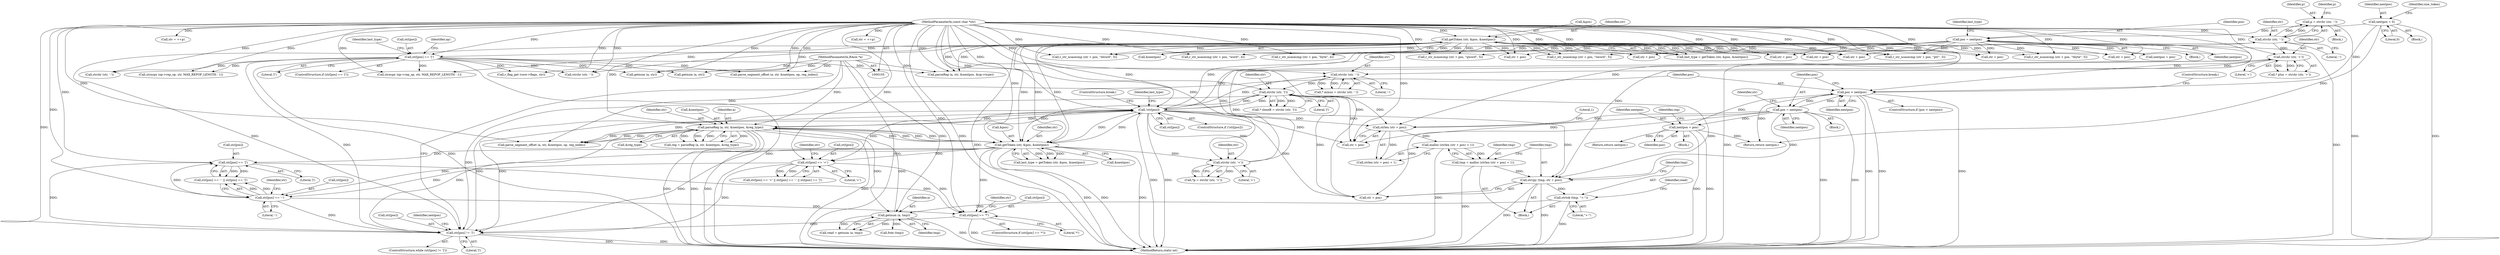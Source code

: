 digraph "0_radare2_9b46d38dd3c4de6048a488b655c7319f845af185@API" {
"1000610" [label="(Call,p = strchr (str, '-'))"];
"1000612" [label="(Call,strchr (str, '-'))"];
"1000598" [label="(Call,strchr (str, '+'))"];
"1000377" [label="(Call,!str[pos])"];
"1000489" [label="(Call,parseReg (a, str, &nextpos, &reg_type))"];
"1000682" [label="(Call,getnum (a, tmp))"];
"1000106" [label="(MethodParameterIn,RAsm *a)"];
"1000676" [label="(Call,strtok (tmp, \"+-\"))"];
"1000671" [label="(Call,strcpy (tmp, str + pos))"];
"1000662" [label="(Call,tmp = malloc (strlen (str + pos) + 1))"];
"1000664" [label="(Call,malloc (strlen (str + pos) + 1))"];
"1000666" [label="(Call,strlen (str + pos))"];
"1000639" [label="(Call,strchr (str, ']'))"];
"1000633" [label="(Call,strchr (str, '-'))"];
"1000627" [label="(Call,strchr (str, '+'))"];
"1000107" [label="(MethodParameterIn,const char *str)"];
"1000373" [label="(Call,pos = nextpos)"];
"1000368" [label="(Call,pos > nextpos)"];
"1000137" [label="(Call,pos = nextpos)"];
"1000113" [label="(Call,nextpos = 0)"];
"1000484" [label="(Call,nextpos = pos)"];
"1000385" [label="(Call,getToken (str, &pos, &nextpos))"];
"1000142" [label="(Call,getToken (str, &pos, &nextpos))"];
"1000361" [label="(Call,str[pos] != ']')"];
"1000409" [label="(Call,str[pos] == ']')"];
"1000404" [label="(Call,str[pos] == '-')"];
"1000398" [label="(Call,str[pos] == '+')"];
"1000458" [label="(Call,str[pos] == '*')"];
"1000314" [label="(Call,str[pos] == '[')"];
"1000641" [label="(Literal,']')"];
"1000404" [label="(Call,str[pos] == '-')"];
"1000484" [label="(Call,nextpos = pos)"];
"1000640" [label="(Identifier,str)"];
"1000142" [label="(Call,getToken (str, &pos, &nextpos))"];
"1000409" [label="(Call,str[pos] == ']')"];
"1000363" [label="(Identifier,str)"];
"1000140" [label="(Call,last_type = getToken (str, &pos, &nextpos))"];
"1000637" [label="(Call,* closeB = strchr (str, ']'))"];
"1000314" [label="(Call,str[pos] == '[')"];
"1000613" [label="(Identifier,str)"];
"1000708" [label="(Call,strncpy (op->rep_op, str, MAX_REPOP_LENGTH - 1))"];
"1000932" [label="(Return,return nextpos;)"];
"1000462" [label="(Literal,'*')"];
"1000386" [label="(Identifier,str)"];
"1000909" [label="(Call,strchr (str, '-'))"];
"1000672" [label="(Identifier,tmp)"];
"1000614" [label="(Literal,'-')"];
"1000150" [label="(Call,r_str_ncasecmp (str + pos, \"ptr\", 3))"];
"1000411" [label="(Identifier,str)"];
"1000370" [label="(Identifier,nextpos)"];
"1000106" [label="(MethodParameterIn,RAsm *a)"];
"1000858" [label="(Call,str = ++p)"];
"1000458" [label="(Call,str[pos] == '*')"];
"1000378" [label="(Call,str[pos])"];
"1000846" [label="(Call,strchr (str, '-'))"];
"1000413" [label="(Literal,']')"];
"1000486" [label="(Identifier,pos)"];
"1000212" [label="(Call,str + pos)"];
"1000318" [label="(Literal,'[')"];
"1000236" [label="(Call,r_str_ncasecmp (str + pos, \"qword\", 5))"];
"1000610" [label="(Call,p = strchr (str, '-'))"];
"1000114" [label="(Identifier,nextpos)"];
"1000488" [label="(Identifier,reg)"];
"1000684" [label="(Identifier,tmp)"];
"1000696" [label="(Call,nextpos = pos)"];
"1000385" [label="(Call,getToken (str, &pos, &nextpos))"];
"1000929" [label="(Call,getnum (a, str))"];
"1000141" [label="(Identifier,last_type)"];
"1000162" [label="(Call,str + pos)"];
"1000408" [label="(Literal,'-')"];
"1000673" [label="(Call,str + pos)"];
"1000405" [label="(Call,str[pos])"];
"1000375" [label="(Identifier,nextpos)"];
"1000261" [label="(Call,r_str_ncasecmp (str + pos, \"oword\", 5))"];
"1000491" [label="(Identifier,str)"];
"1000627" [label="(Call,strchr (str, '+'))"];
"1000469" [label="(Block,)"];
"1000670" [label="(Literal,1)"];
"1000685" [label="(Call,free (tmp))"];
"1000366" [label="(Block,)"];
"1000683" [label="(Identifier,a)"];
"1000376" [label="(ControlStructure,if (!str[pos]))"];
"1000639" [label="(Call,strchr (str, ']'))"];
"1000489" [label="(Call,parseReg (a, str, &nextpos, &reg_type))"];
"1000633" [label="(Call,strchr (str, '-'))"];
"1000678" [label="(Literal,\"+-\")"];
"1000662" [label="(Call,tmp = malloc (strlen (str + pos) + 1))"];
"1000137" [label="(Call,pos = nextpos)"];
"1000612" [label="(Call,strchr (str, '-'))"];
"1000771" [label="(Call,parse_segment_offset (a, str, &nextpos, op, reg_index))"];
"1000143" [label="(Identifier,str)"];
"1000459" [label="(Call,str[pos])"];
"1000682" [label="(Call,getnum (a, tmp))"];
"1000666" [label="(Call,strlen (str + pos))"];
"1000600" [label="(Literal,'+')"];
"1000631" [label="(Call,* minus = strchr (str, '-'))"];
"1000262" [label="(Call,str + pos)"];
"1000635" [label="(Literal,'-')"];
"1000921" [label="(Call,str = ++p)"];
"1000365" [label="(Literal,']')"];
"1000362" [label="(Call,str[pos])"];
"1000373" [label="(Call,pos = nextpos)"];
"1000138" [label="(Identifier,pos)"];
"1000237" [label="(Call,str + pos)"];
"1000119" [label="(Identifier,size_token)"];
"1000554" [label="(Call,parse_segment_offset (a, str, &nextpos, op, reg_index))"];
"1000457" [label="(ControlStructure,if (str[pos] == '*'))"];
"1000832" [label="(Call,r_flag_get (core->flags, str))"];
"1000110" [label="(Block,)"];
"1000315" [label="(Call,str[pos])"];
"1000323" [label="(Identifier,op)"];
"1000634" [label="(Identifier,str)"];
"1000387" [label="(Call,&pos)"];
"1000374" [label="(Identifier,pos)"];
"1000598" [label="(Call,strchr (str, '+'))"];
"1000151" [label="(Call,str + pos)"];
"1000113" [label="(Call,nextpos = 0)"];
"1000671" [label="(Call,strcpy (tmp, str + pos))"];
"1000397" [label="(Call,str[pos] == '+' || str[pos] == '-' || str[pos] == ']')"];
"1000383" [label="(Call,last_type = getToken (str, &pos, &nextpos))"];
"1000382" [label="(ControlStructure,break;)"];
"1000107" [label="(MethodParameterIn,const char *str)"];
"1000494" [label="(Call,&reg_type)"];
"1000287" [label="(Call,str + pos)"];
"1000211" [label="(Call,r_str_ncasecmp (str + pos, \"dword\", 5))"];
"1000731" [label="(Call,parseReg (a, str, &nextpos, &op->type))"];
"1000665" [label="(Call,strlen (str + pos) + 1)"];
"1000492" [label="(Call,&nextpos)"];
"1000367" [label="(ControlStructure,if (pos > nextpos))"];
"1000187" [label="(Call,str + pos)"];
"1000933" [label="(Identifier,nextpos)"];
"1000360" [label="(ControlStructure,while (str[pos] != ']'))"];
"1000286" [label="(Call,r_str_ncasecmp (str + pos, \"tbyte\", 5))"];
"1000487" [label="(Call,reg = parseReg (a, str, &nextpos, &reg_type))"];
"1000664" [label="(Call,malloc (strlen (str + pos) + 1))"];
"1000611" [label="(Identifier,p)"];
"1000146" [label="(Call,&nextpos)"];
"1000403" [label="(Call,str[pos] == '-' || str[pos] == ']')"];
"1000866" [label="(Call,getnum (a, str))"];
"1000693" [label="(Identifier,last_type)"];
"1000490" [label="(Identifier,a)"];
"1000361" [label="(Call,str[pos] != ']')"];
"1000594" [label="(Block,)"];
"1000399" [label="(Call,str[pos])"];
"1000372" [label="(ControlStructure,break;)"];
"1000144" [label="(Call,&pos)"];
"1000680" [label="(Call,read = getnum (a, tmp))"];
"1000384" [label="(Identifier,last_type)"];
"1000609" [label="(Block,)"];
"1000369" [label="(Identifier,pos)"];
"1000681" [label="(Identifier,read)"];
"1000877" [label="(Call,strncpy (op->rep_op, str, MAX_REPOP_LENGTH - 1))"];
"1000667" [label="(Call,str + pos)"];
"1000115" [label="(Literal,0)"];
"1000186" [label="(Call,r_str_ncasecmp (str + pos, \"word\", 4))"];
"1000136" [label="(Block,)"];
"1000161" [label="(Call,r_str_ncasecmp (str + pos, \"byte\", 4))"];
"1000596" [label="(Call,*p = strchr (str, '+'))"];
"1000628" [label="(Identifier,str)"];
"1000377" [label="(Call,!str[pos])"];
"1000406" [label="(Identifier,str)"];
"1000934" [label="(MethodReturn,static int)"];
"1000485" [label="(Identifier,nextpos)"];
"1000313" [label="(ControlStructure,if (str[pos] == '['))"];
"1000629" [label="(Literal,'+')"];
"1000663" [label="(Identifier,tmp)"];
"1000398" [label="(Call,str[pos] == '+')"];
"1000561" [label="(Return,return nextpos;)"];
"1000139" [label="(Identifier,nextpos)"];
"1000677" [label="(Identifier,tmp)"];
"1000410" [label="(Call,str[pos])"];
"1000599" [label="(Identifier,str)"];
"1000616" [label="(Identifier,p)"];
"1000676" [label="(Call,strtok (tmp, \"+-\"))"];
"1000389" [label="(Call,&nextpos)"];
"1000402" [label="(Literal,'+')"];
"1000625" [label="(Call,* plus = strchr (str, '+'))"];
"1000379" [label="(Identifier,str)"];
"1000368" [label="(Call,pos > nextpos)"];
"1000610" -> "1000609"  [label="AST: "];
"1000610" -> "1000612"  [label="CFG: "];
"1000611" -> "1000610"  [label="AST: "];
"1000612" -> "1000610"  [label="AST: "];
"1000616" -> "1000610"  [label="CFG: "];
"1000610" -> "1000934"  [label="DDG: "];
"1000612" -> "1000610"  [label="DDG: "];
"1000612" -> "1000610"  [label="DDG: "];
"1000612" -> "1000614"  [label="CFG: "];
"1000613" -> "1000612"  [label="AST: "];
"1000614" -> "1000612"  [label="AST: "];
"1000598" -> "1000612"  [label="DDG: "];
"1000377" -> "1000612"  [label="DDG: "];
"1000107" -> "1000612"  [label="DDG: "];
"1000612" -> "1000627"  [label="DDG: "];
"1000598" -> "1000596"  [label="AST: "];
"1000598" -> "1000600"  [label="CFG: "];
"1000599" -> "1000598"  [label="AST: "];
"1000600" -> "1000598"  [label="AST: "];
"1000596" -> "1000598"  [label="CFG: "];
"1000598" -> "1000596"  [label="DDG: "];
"1000598" -> "1000596"  [label="DDG: "];
"1000377" -> "1000598"  [label="DDG: "];
"1000385" -> "1000598"  [label="DDG: "];
"1000107" -> "1000598"  [label="DDG: "];
"1000598" -> "1000627"  [label="DDG: "];
"1000377" -> "1000376"  [label="AST: "];
"1000377" -> "1000378"  [label="CFG: "];
"1000378" -> "1000377"  [label="AST: "];
"1000382" -> "1000377"  [label="CFG: "];
"1000384" -> "1000377"  [label="CFG: "];
"1000377" -> "1000934"  [label="DDG: "];
"1000377" -> "1000934"  [label="DDG: "];
"1000377" -> "1000361"  [label="DDG: "];
"1000489" -> "1000377"  [label="DDG: "];
"1000385" -> "1000377"  [label="DDG: "];
"1000361" -> "1000377"  [label="DDG: "];
"1000107" -> "1000377"  [label="DDG: "];
"1000142" -> "1000377"  [label="DDG: "];
"1000639" -> "1000377"  [label="DDG: "];
"1000377" -> "1000385"  [label="DDG: "];
"1000377" -> "1000398"  [label="DDG: "];
"1000377" -> "1000489"  [label="DDG: "];
"1000377" -> "1000554"  [label="DDG: "];
"1000377" -> "1000627"  [label="DDG: "];
"1000377" -> "1000633"  [label="DDG: "];
"1000377" -> "1000639"  [label="DDG: "];
"1000377" -> "1000666"  [label="DDG: "];
"1000377" -> "1000667"  [label="DDG: "];
"1000377" -> "1000671"  [label="DDG: "];
"1000377" -> "1000673"  [label="DDG: "];
"1000489" -> "1000487"  [label="AST: "];
"1000489" -> "1000494"  [label="CFG: "];
"1000490" -> "1000489"  [label="AST: "];
"1000491" -> "1000489"  [label="AST: "];
"1000492" -> "1000489"  [label="AST: "];
"1000494" -> "1000489"  [label="AST: "];
"1000487" -> "1000489"  [label="CFG: "];
"1000489" -> "1000934"  [label="DDG: "];
"1000489" -> "1000934"  [label="DDG: "];
"1000489" -> "1000934"  [label="DDG: "];
"1000489" -> "1000934"  [label="DDG: "];
"1000489" -> "1000361"  [label="DDG: "];
"1000489" -> "1000385"  [label="DDG: "];
"1000489" -> "1000385"  [label="DDG: "];
"1000489" -> "1000487"  [label="DDG: "];
"1000489" -> "1000487"  [label="DDG: "];
"1000489" -> "1000487"  [label="DDG: "];
"1000489" -> "1000487"  [label="DDG: "];
"1000682" -> "1000489"  [label="DDG: "];
"1000106" -> "1000489"  [label="DDG: "];
"1000385" -> "1000489"  [label="DDG: "];
"1000385" -> "1000489"  [label="DDG: "];
"1000107" -> "1000489"  [label="DDG: "];
"1000489" -> "1000554"  [label="DDG: "];
"1000489" -> "1000554"  [label="DDG: "];
"1000489" -> "1000554"  [label="DDG: "];
"1000489" -> "1000682"  [label="DDG: "];
"1000682" -> "1000680"  [label="AST: "];
"1000682" -> "1000684"  [label="CFG: "];
"1000683" -> "1000682"  [label="AST: "];
"1000684" -> "1000682"  [label="AST: "];
"1000680" -> "1000682"  [label="CFG: "];
"1000682" -> "1000934"  [label="DDG: "];
"1000682" -> "1000680"  [label="DDG: "];
"1000682" -> "1000680"  [label="DDG: "];
"1000106" -> "1000682"  [label="DDG: "];
"1000676" -> "1000682"  [label="DDG: "];
"1000682" -> "1000685"  [label="DDG: "];
"1000106" -> "1000105"  [label="AST: "];
"1000106" -> "1000934"  [label="DDG: "];
"1000106" -> "1000554"  [label="DDG: "];
"1000106" -> "1000731"  [label="DDG: "];
"1000106" -> "1000771"  [label="DDG: "];
"1000106" -> "1000866"  [label="DDG: "];
"1000106" -> "1000929"  [label="DDG: "];
"1000676" -> "1000594"  [label="AST: "];
"1000676" -> "1000678"  [label="CFG: "];
"1000677" -> "1000676"  [label="AST: "];
"1000678" -> "1000676"  [label="AST: "];
"1000681" -> "1000676"  [label="CFG: "];
"1000676" -> "1000934"  [label="DDG: "];
"1000671" -> "1000676"  [label="DDG: "];
"1000671" -> "1000594"  [label="AST: "];
"1000671" -> "1000673"  [label="CFG: "];
"1000672" -> "1000671"  [label="AST: "];
"1000673" -> "1000671"  [label="AST: "];
"1000677" -> "1000671"  [label="CFG: "];
"1000671" -> "1000934"  [label="DDG: "];
"1000671" -> "1000934"  [label="DDG: "];
"1000662" -> "1000671"  [label="DDG: "];
"1000107" -> "1000671"  [label="DDG: "];
"1000639" -> "1000671"  [label="DDG: "];
"1000373" -> "1000671"  [label="DDG: "];
"1000662" -> "1000594"  [label="AST: "];
"1000662" -> "1000664"  [label="CFG: "];
"1000663" -> "1000662"  [label="AST: "];
"1000664" -> "1000662"  [label="AST: "];
"1000672" -> "1000662"  [label="CFG: "];
"1000662" -> "1000934"  [label="DDG: "];
"1000664" -> "1000662"  [label="DDG: "];
"1000664" -> "1000665"  [label="CFG: "];
"1000665" -> "1000664"  [label="AST: "];
"1000664" -> "1000934"  [label="DDG: "];
"1000666" -> "1000664"  [label="DDG: "];
"1000666" -> "1000665"  [label="AST: "];
"1000666" -> "1000667"  [label="CFG: "];
"1000667" -> "1000666"  [label="AST: "];
"1000670" -> "1000666"  [label="CFG: "];
"1000666" -> "1000665"  [label="DDG: "];
"1000639" -> "1000666"  [label="DDG: "];
"1000107" -> "1000666"  [label="DDG: "];
"1000373" -> "1000666"  [label="DDG: "];
"1000639" -> "1000637"  [label="AST: "];
"1000639" -> "1000641"  [label="CFG: "];
"1000640" -> "1000639"  [label="AST: "];
"1000641" -> "1000639"  [label="AST: "];
"1000637" -> "1000639"  [label="CFG: "];
"1000639" -> "1000361"  [label="DDG: "];
"1000639" -> "1000385"  [label="DDG: "];
"1000639" -> "1000637"  [label="DDG: "];
"1000639" -> "1000637"  [label="DDG: "];
"1000633" -> "1000639"  [label="DDG: "];
"1000107" -> "1000639"  [label="DDG: "];
"1000639" -> "1000667"  [label="DDG: "];
"1000639" -> "1000673"  [label="DDG: "];
"1000633" -> "1000631"  [label="AST: "];
"1000633" -> "1000635"  [label="CFG: "];
"1000634" -> "1000633"  [label="AST: "];
"1000635" -> "1000633"  [label="AST: "];
"1000631" -> "1000633"  [label="CFG: "];
"1000633" -> "1000631"  [label="DDG: "];
"1000633" -> "1000631"  [label="DDG: "];
"1000627" -> "1000633"  [label="DDG: "];
"1000107" -> "1000633"  [label="DDG: "];
"1000627" -> "1000625"  [label="AST: "];
"1000627" -> "1000629"  [label="CFG: "];
"1000628" -> "1000627"  [label="AST: "];
"1000629" -> "1000627"  [label="AST: "];
"1000625" -> "1000627"  [label="CFG: "];
"1000627" -> "1000625"  [label="DDG: "];
"1000627" -> "1000625"  [label="DDG: "];
"1000107" -> "1000627"  [label="DDG: "];
"1000107" -> "1000105"  [label="AST: "];
"1000107" -> "1000934"  [label="DDG: "];
"1000107" -> "1000142"  [label="DDG: "];
"1000107" -> "1000150"  [label="DDG: "];
"1000107" -> "1000151"  [label="DDG: "];
"1000107" -> "1000161"  [label="DDG: "];
"1000107" -> "1000162"  [label="DDG: "];
"1000107" -> "1000186"  [label="DDG: "];
"1000107" -> "1000187"  [label="DDG: "];
"1000107" -> "1000211"  [label="DDG: "];
"1000107" -> "1000212"  [label="DDG: "];
"1000107" -> "1000236"  [label="DDG: "];
"1000107" -> "1000237"  [label="DDG: "];
"1000107" -> "1000261"  [label="DDG: "];
"1000107" -> "1000262"  [label="DDG: "];
"1000107" -> "1000286"  [label="DDG: "];
"1000107" -> "1000287"  [label="DDG: "];
"1000107" -> "1000314"  [label="DDG: "];
"1000107" -> "1000361"  [label="DDG: "];
"1000107" -> "1000385"  [label="DDG: "];
"1000107" -> "1000398"  [label="DDG: "];
"1000107" -> "1000404"  [label="DDG: "];
"1000107" -> "1000409"  [label="DDG: "];
"1000107" -> "1000458"  [label="DDG: "];
"1000107" -> "1000554"  [label="DDG: "];
"1000107" -> "1000667"  [label="DDG: "];
"1000107" -> "1000673"  [label="DDG: "];
"1000107" -> "1000708"  [label="DDG: "];
"1000107" -> "1000731"  [label="DDG: "];
"1000107" -> "1000771"  [label="DDG: "];
"1000107" -> "1000832"  [label="DDG: "];
"1000107" -> "1000846"  [label="DDG: "];
"1000107" -> "1000858"  [label="DDG: "];
"1000107" -> "1000866"  [label="DDG: "];
"1000107" -> "1000877"  [label="DDG: "];
"1000107" -> "1000909"  [label="DDG: "];
"1000107" -> "1000921"  [label="DDG: "];
"1000107" -> "1000929"  [label="DDG: "];
"1000373" -> "1000366"  [label="AST: "];
"1000373" -> "1000375"  [label="CFG: "];
"1000374" -> "1000373"  [label="AST: "];
"1000375" -> "1000373"  [label="AST: "];
"1000379" -> "1000373"  [label="CFG: "];
"1000373" -> "1000934"  [label="DDG: "];
"1000373" -> "1000934"  [label="DDG: "];
"1000373" -> "1000368"  [label="DDG: "];
"1000368" -> "1000373"  [label="DDG: "];
"1000373" -> "1000484"  [label="DDG: "];
"1000373" -> "1000667"  [label="DDG: "];
"1000373" -> "1000673"  [label="DDG: "];
"1000368" -> "1000367"  [label="AST: "];
"1000368" -> "1000370"  [label="CFG: "];
"1000369" -> "1000368"  [label="AST: "];
"1000370" -> "1000368"  [label="AST: "];
"1000372" -> "1000368"  [label="CFG: "];
"1000374" -> "1000368"  [label="CFG: "];
"1000368" -> "1000934"  [label="DDG: "];
"1000368" -> "1000934"  [label="DDG: "];
"1000368" -> "1000934"  [label="DDG: "];
"1000137" -> "1000368"  [label="DDG: "];
"1000113" -> "1000368"  [label="DDG: "];
"1000484" -> "1000368"  [label="DDG: "];
"1000368" -> "1000932"  [label="DDG: "];
"1000137" -> "1000136"  [label="AST: "];
"1000137" -> "1000139"  [label="CFG: "];
"1000138" -> "1000137"  [label="AST: "];
"1000139" -> "1000137"  [label="AST: "];
"1000141" -> "1000137"  [label="CFG: "];
"1000137" -> "1000934"  [label="DDG: "];
"1000113" -> "1000137"  [label="DDG: "];
"1000137" -> "1000150"  [label="DDG: "];
"1000137" -> "1000151"  [label="DDG: "];
"1000137" -> "1000161"  [label="DDG: "];
"1000137" -> "1000162"  [label="DDG: "];
"1000137" -> "1000186"  [label="DDG: "];
"1000137" -> "1000187"  [label="DDG: "];
"1000137" -> "1000211"  [label="DDG: "];
"1000137" -> "1000212"  [label="DDG: "];
"1000137" -> "1000236"  [label="DDG: "];
"1000137" -> "1000237"  [label="DDG: "];
"1000137" -> "1000261"  [label="DDG: "];
"1000137" -> "1000262"  [label="DDG: "];
"1000137" -> "1000286"  [label="DDG: "];
"1000137" -> "1000287"  [label="DDG: "];
"1000137" -> "1000696"  [label="DDG: "];
"1000113" -> "1000110"  [label="AST: "];
"1000113" -> "1000115"  [label="CFG: "];
"1000114" -> "1000113"  [label="AST: "];
"1000115" -> "1000113"  [label="AST: "];
"1000119" -> "1000113"  [label="CFG: "];
"1000113" -> "1000934"  [label="DDG: "];
"1000113" -> "1000932"  [label="DDG: "];
"1000484" -> "1000469"  [label="AST: "];
"1000484" -> "1000486"  [label="CFG: "];
"1000485" -> "1000484"  [label="AST: "];
"1000486" -> "1000484"  [label="AST: "];
"1000488" -> "1000484"  [label="CFG: "];
"1000484" -> "1000934"  [label="DDG: "];
"1000484" -> "1000934"  [label="DDG: "];
"1000484" -> "1000561"  [label="DDG: "];
"1000484" -> "1000932"  [label="DDG: "];
"1000385" -> "1000383"  [label="AST: "];
"1000385" -> "1000389"  [label="CFG: "];
"1000386" -> "1000385"  [label="AST: "];
"1000387" -> "1000385"  [label="AST: "];
"1000389" -> "1000385"  [label="AST: "];
"1000383" -> "1000385"  [label="CFG: "];
"1000385" -> "1000934"  [label="DDG: "];
"1000385" -> "1000934"  [label="DDG: "];
"1000385" -> "1000934"  [label="DDG: "];
"1000385" -> "1000361"  [label="DDG: "];
"1000385" -> "1000383"  [label="DDG: "];
"1000385" -> "1000383"  [label="DDG: "];
"1000385" -> "1000383"  [label="DDG: "];
"1000142" -> "1000385"  [label="DDG: "];
"1000142" -> "1000385"  [label="DDG: "];
"1000142" -> "1000385"  [label="DDG: "];
"1000385" -> "1000398"  [label="DDG: "];
"1000385" -> "1000404"  [label="DDG: "];
"1000385" -> "1000409"  [label="DDG: "];
"1000385" -> "1000458"  [label="DDG: "];
"1000142" -> "1000140"  [label="AST: "];
"1000142" -> "1000146"  [label="CFG: "];
"1000143" -> "1000142"  [label="AST: "];
"1000144" -> "1000142"  [label="AST: "];
"1000146" -> "1000142"  [label="AST: "];
"1000140" -> "1000142"  [label="CFG: "];
"1000142" -> "1000934"  [label="DDG: "];
"1000142" -> "1000934"  [label="DDG: "];
"1000142" -> "1000140"  [label="DDG: "];
"1000142" -> "1000140"  [label="DDG: "];
"1000142" -> "1000140"  [label="DDG: "];
"1000142" -> "1000150"  [label="DDG: "];
"1000142" -> "1000151"  [label="DDG: "];
"1000142" -> "1000161"  [label="DDG: "];
"1000142" -> "1000162"  [label="DDG: "];
"1000142" -> "1000186"  [label="DDG: "];
"1000142" -> "1000187"  [label="DDG: "];
"1000142" -> "1000211"  [label="DDG: "];
"1000142" -> "1000212"  [label="DDG: "];
"1000142" -> "1000236"  [label="DDG: "];
"1000142" -> "1000237"  [label="DDG: "];
"1000142" -> "1000261"  [label="DDG: "];
"1000142" -> "1000262"  [label="DDG: "];
"1000142" -> "1000286"  [label="DDG: "];
"1000142" -> "1000287"  [label="DDG: "];
"1000142" -> "1000314"  [label="DDG: "];
"1000142" -> "1000361"  [label="DDG: "];
"1000142" -> "1000708"  [label="DDG: "];
"1000142" -> "1000731"  [label="DDG: "];
"1000142" -> "1000731"  [label="DDG: "];
"1000142" -> "1000909"  [label="DDG: "];
"1000361" -> "1000360"  [label="AST: "];
"1000361" -> "1000365"  [label="CFG: "];
"1000362" -> "1000361"  [label="AST: "];
"1000365" -> "1000361"  [label="AST: "];
"1000369" -> "1000361"  [label="CFG: "];
"1000933" -> "1000361"  [label="CFG: "];
"1000361" -> "1000934"  [label="DDG: "];
"1000361" -> "1000934"  [label="DDG: "];
"1000409" -> "1000361"  [label="DDG: "];
"1000398" -> "1000361"  [label="DDG: "];
"1000404" -> "1000361"  [label="DDG: "];
"1000458" -> "1000361"  [label="DDG: "];
"1000314" -> "1000361"  [label="DDG: "];
"1000409" -> "1000403"  [label="AST: "];
"1000409" -> "1000413"  [label="CFG: "];
"1000410" -> "1000409"  [label="AST: "];
"1000413" -> "1000409"  [label="AST: "];
"1000403" -> "1000409"  [label="CFG: "];
"1000409" -> "1000403"  [label="DDG: "];
"1000409" -> "1000403"  [label="DDG: "];
"1000404" -> "1000409"  [label="DDG: "];
"1000409" -> "1000458"  [label="DDG: "];
"1000404" -> "1000403"  [label="AST: "];
"1000404" -> "1000408"  [label="CFG: "];
"1000405" -> "1000404"  [label="AST: "];
"1000408" -> "1000404"  [label="AST: "];
"1000411" -> "1000404"  [label="CFG: "];
"1000403" -> "1000404"  [label="CFG: "];
"1000404" -> "1000403"  [label="DDG: "];
"1000404" -> "1000403"  [label="DDG: "];
"1000398" -> "1000404"  [label="DDG: "];
"1000404" -> "1000458"  [label="DDG: "];
"1000398" -> "1000397"  [label="AST: "];
"1000398" -> "1000402"  [label="CFG: "];
"1000399" -> "1000398"  [label="AST: "];
"1000402" -> "1000398"  [label="AST: "];
"1000406" -> "1000398"  [label="CFG: "];
"1000397" -> "1000398"  [label="CFG: "];
"1000398" -> "1000397"  [label="DDG: "];
"1000398" -> "1000397"  [label="DDG: "];
"1000398" -> "1000458"  [label="DDG: "];
"1000458" -> "1000457"  [label="AST: "];
"1000458" -> "1000462"  [label="CFG: "];
"1000459" -> "1000458"  [label="AST: "];
"1000462" -> "1000458"  [label="AST: "];
"1000363" -> "1000458"  [label="CFG: "];
"1000458" -> "1000934"  [label="DDG: "];
"1000314" -> "1000313"  [label="AST: "];
"1000314" -> "1000318"  [label="CFG: "];
"1000315" -> "1000314"  [label="AST: "];
"1000318" -> "1000314"  [label="AST: "];
"1000323" -> "1000314"  [label="CFG: "];
"1000693" -> "1000314"  [label="CFG: "];
"1000314" -> "1000934"  [label="DDG: "];
"1000314" -> "1000934"  [label="DDG: "];
"1000314" -> "1000708"  [label="DDG: "];
"1000314" -> "1000731"  [label="DDG: "];
"1000314" -> "1000771"  [label="DDG: "];
"1000314" -> "1000832"  [label="DDG: "];
"1000314" -> "1000846"  [label="DDG: "];
"1000314" -> "1000866"  [label="DDG: "];
"1000314" -> "1000877"  [label="DDG: "];
"1000314" -> "1000909"  [label="DDG: "];
"1000314" -> "1000929"  [label="DDG: "];
}

